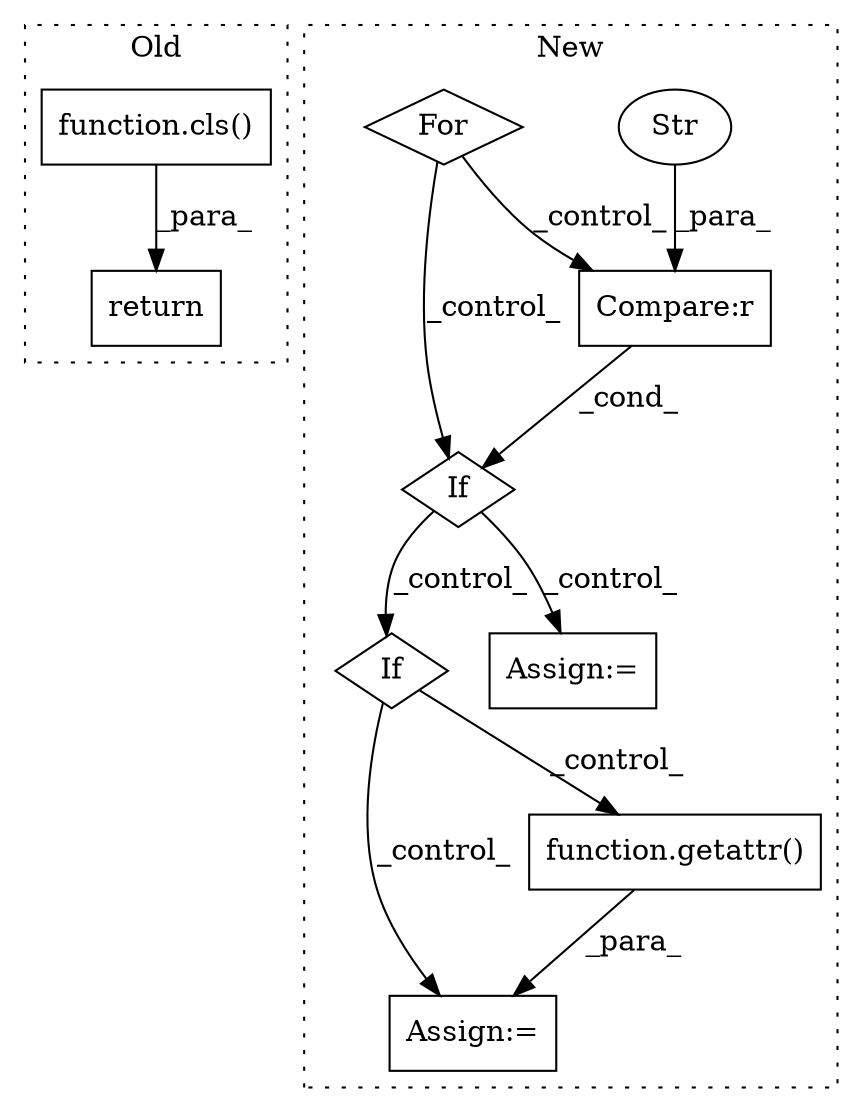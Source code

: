 digraph G {
subgraph cluster0 {
1 [label="function.cls()" a="75" s="3461,3500" l="4,1" shape="box"];
7 [label="return" a="93" s="3454" l="7" shape="box"];
label = "Old";
style="dotted";
}
subgraph cluster1 {
2 [label="If" a="96" s="2911" l="3" shape="diamond"];
3 [label="Compare:r" a="40" s="2914" l="25" shape="box"];
4 [label="Str" a="66" s="2929" l="10" shape="ellipse"];
5 [label="Assign:=" a="68" s="3106" l="3" shape="box"];
6 [label="For" a="107" s="2863,2897" l="4,14" shape="diamond"];
8 [label="If" a="96" s="3055" l="0" shape="diamond"];
9 [label="function.getattr()" a="75" s="3119,3145" l="8,1" shape="box"];
10 [label="Assign:=" a="68" s="2965" l="3" shape="box"];
label = "New";
style="dotted";
}
1 -> 7 [label="_para_"];
2 -> 10 [label="_control_"];
2 -> 8 [label="_control_"];
3 -> 2 [label="_cond_"];
4 -> 3 [label="_para_"];
6 -> 3 [label="_control_"];
6 -> 2 [label="_control_"];
8 -> 5 [label="_control_"];
8 -> 9 [label="_control_"];
9 -> 5 [label="_para_"];
}